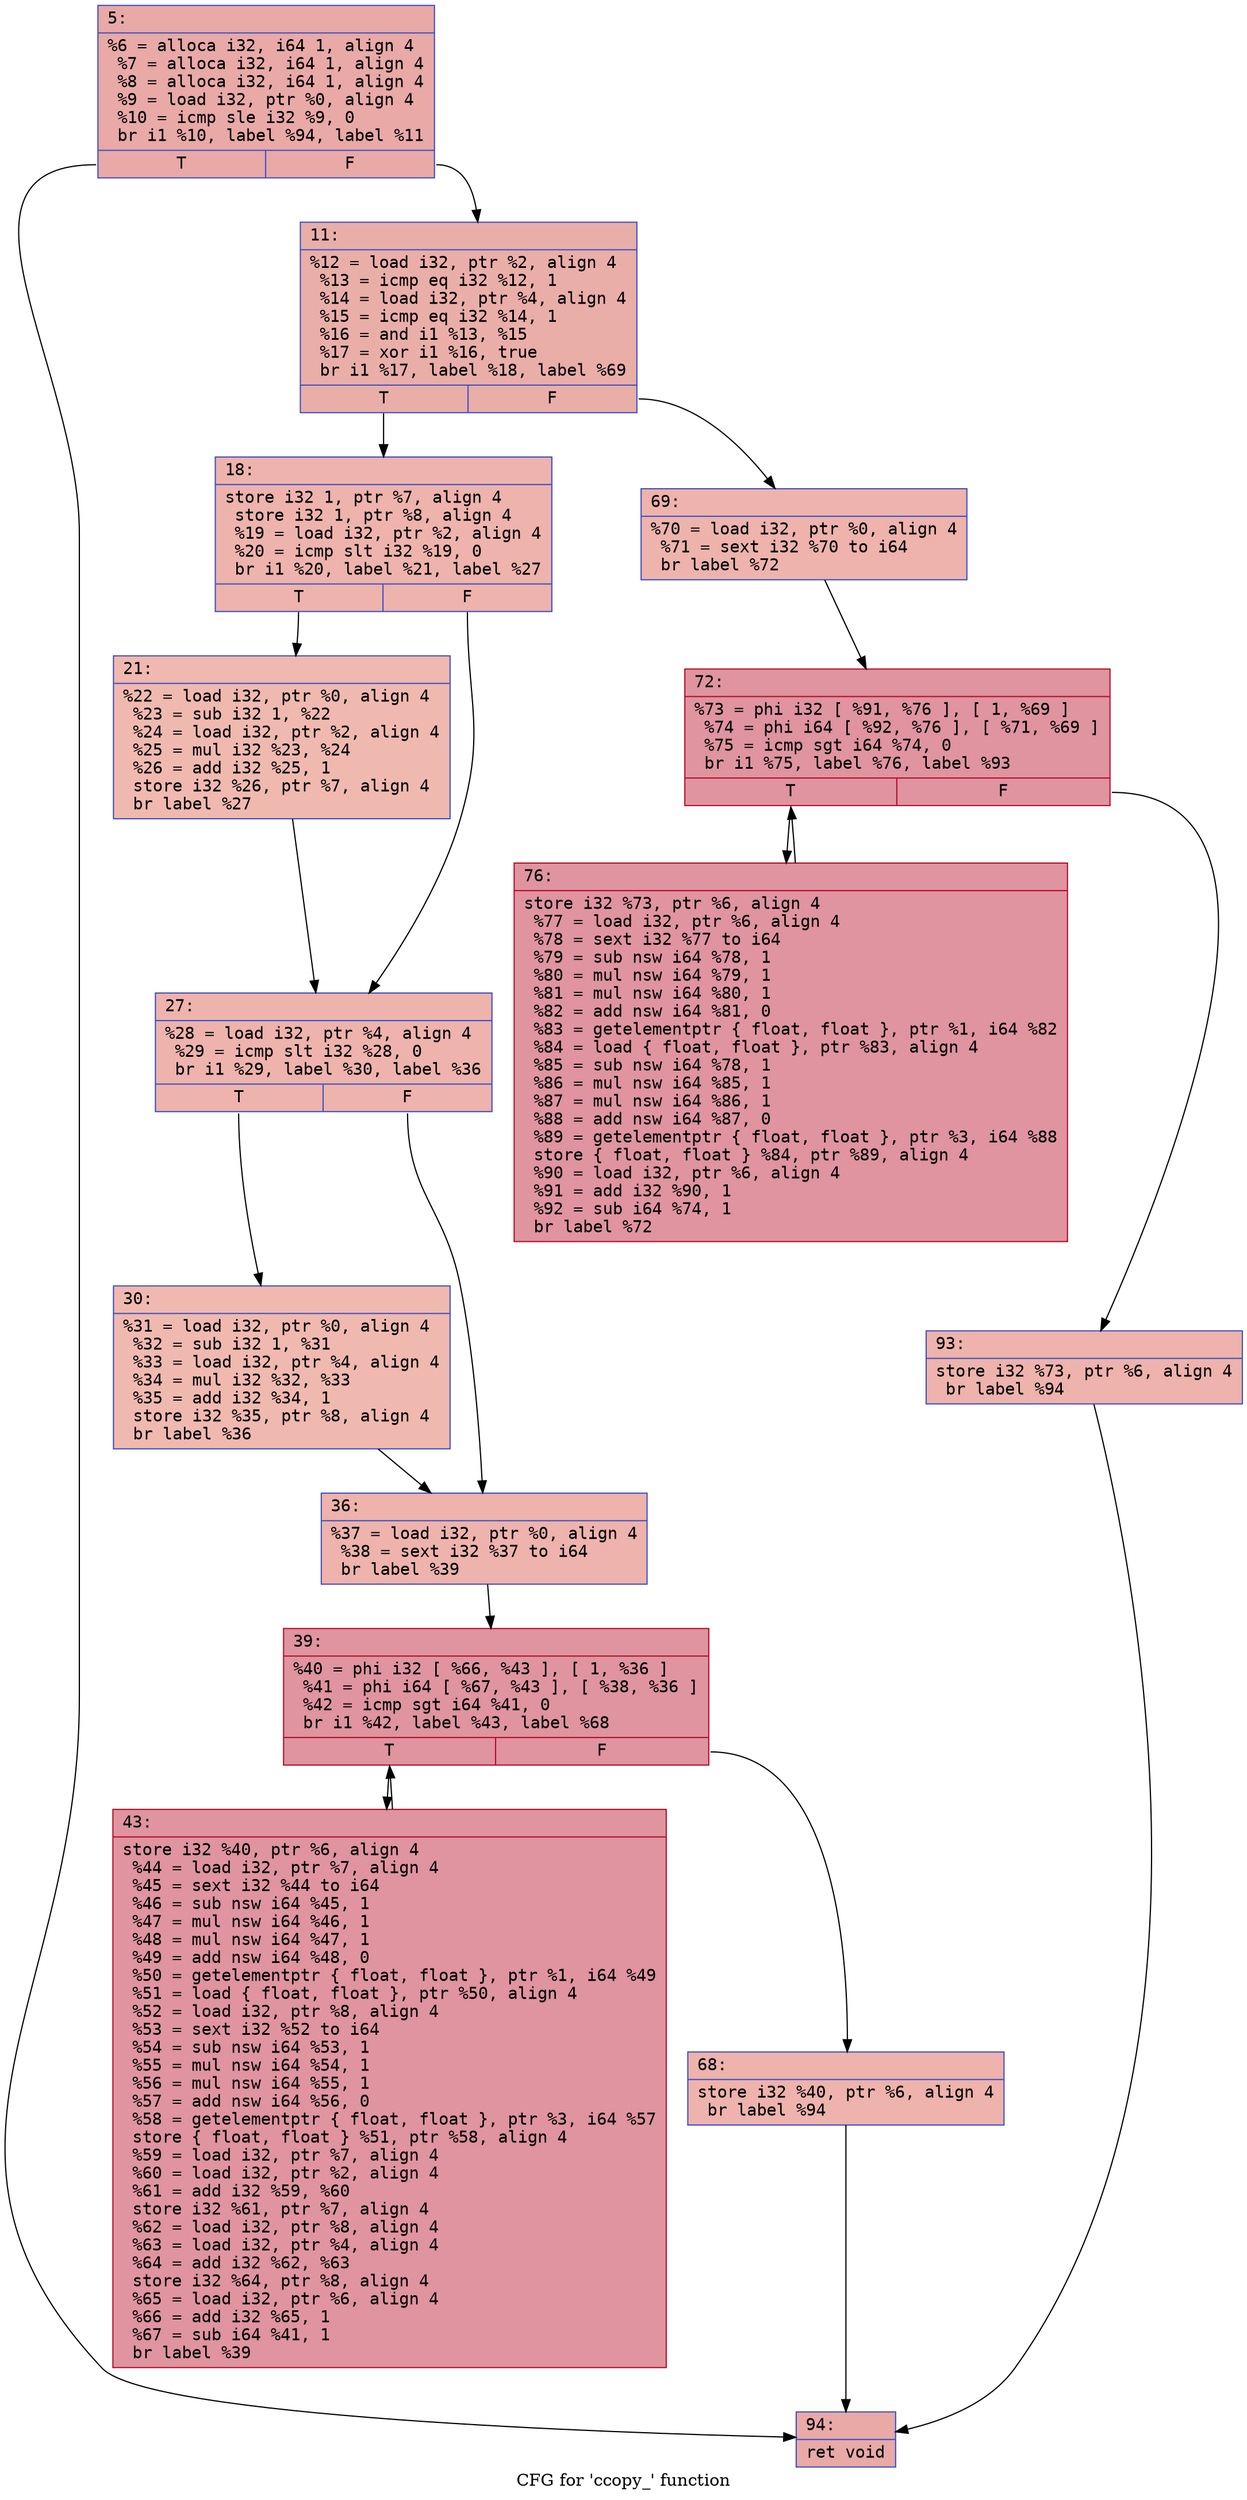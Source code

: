 digraph "CFG for 'ccopy_' function" {
	label="CFG for 'ccopy_' function";

	Node0x55ee0fa7d490 [shape=record,color="#3d50c3ff", style=filled, fillcolor="#ca3b3770" fontname="Courier",label="{5:\l|  %6 = alloca i32, i64 1, align 4\l  %7 = alloca i32, i64 1, align 4\l  %8 = alloca i32, i64 1, align 4\l  %9 = load i32, ptr %0, align 4\l  %10 = icmp sle i32 %9, 0\l  br i1 %10, label %94, label %11\l|{<s0>T|<s1>F}}"];
	Node0x55ee0fa7d490:s0 -> Node0x55ee0fa7dd30[tooltip="5 -> 94\nProbability 50.00%" ];
	Node0x55ee0fa7d490:s1 -> Node0x55ee0fa7dd80[tooltip="5 -> 11\nProbability 50.00%" ];
	Node0x55ee0fa7dd80 [shape=record,color="#3d50c3ff", style=filled, fillcolor="#d0473d70" fontname="Courier",label="{11:\l|  %12 = load i32, ptr %2, align 4\l  %13 = icmp eq i32 %12, 1\l  %14 = load i32, ptr %4, align 4\l  %15 = icmp eq i32 %14, 1\l  %16 = and i1 %13, %15\l  %17 = xor i1 %16, true\l  br i1 %17, label %18, label %69\l|{<s0>T|<s1>F}}"];
	Node0x55ee0fa7dd80:s0 -> Node0x55ee0fa7e1c0[tooltip="11 -> 18\nProbability 50.00%" ];
	Node0x55ee0fa7dd80:s1 -> Node0x55ee0fa7e210[tooltip="11 -> 69\nProbability 50.00%" ];
	Node0x55ee0fa7e1c0 [shape=record,color="#3d50c3ff", style=filled, fillcolor="#d6524470" fontname="Courier",label="{18:\l|  store i32 1, ptr %7, align 4\l  store i32 1, ptr %8, align 4\l  %19 = load i32, ptr %2, align 4\l  %20 = icmp slt i32 %19, 0\l  br i1 %20, label %21, label %27\l|{<s0>T|<s1>F}}"];
	Node0x55ee0fa7e1c0:s0 -> Node0x55ee0fa7ff30[tooltip="18 -> 21\nProbability 37.50%" ];
	Node0x55ee0fa7e1c0:s1 -> Node0x55ee0fa7ff80[tooltip="18 -> 27\nProbability 62.50%" ];
	Node0x55ee0fa7ff30 [shape=record,color="#3d50c3ff", style=filled, fillcolor="#de614d70" fontname="Courier",label="{21:\l|  %22 = load i32, ptr %0, align 4\l  %23 = sub i32 1, %22\l  %24 = load i32, ptr %2, align 4\l  %25 = mul i32 %23, %24\l  %26 = add i32 %25, 1\l  store i32 %26, ptr %7, align 4\l  br label %27\l}"];
	Node0x55ee0fa7ff30 -> Node0x55ee0fa7ff80[tooltip="21 -> 27\nProbability 100.00%" ];
	Node0x55ee0fa7ff80 [shape=record,color="#3d50c3ff", style=filled, fillcolor="#d6524470" fontname="Courier",label="{27:\l|  %28 = load i32, ptr %4, align 4\l  %29 = icmp slt i32 %28, 0\l  br i1 %29, label %30, label %36\l|{<s0>T|<s1>F}}"];
	Node0x55ee0fa7ff80:s0 -> Node0x55ee0fa80550[tooltip="27 -> 30\nProbability 37.50%" ];
	Node0x55ee0fa7ff80:s1 -> Node0x55ee0fa805a0[tooltip="27 -> 36\nProbability 62.50%" ];
	Node0x55ee0fa80550 [shape=record,color="#3d50c3ff", style=filled, fillcolor="#de614d70" fontname="Courier",label="{30:\l|  %31 = load i32, ptr %0, align 4\l  %32 = sub i32 1, %31\l  %33 = load i32, ptr %4, align 4\l  %34 = mul i32 %32, %33\l  %35 = add i32 %34, 1\l  store i32 %35, ptr %8, align 4\l  br label %36\l}"];
	Node0x55ee0fa80550 -> Node0x55ee0fa805a0[tooltip="30 -> 36\nProbability 100.00%" ];
	Node0x55ee0fa805a0 [shape=record,color="#3d50c3ff", style=filled, fillcolor="#d6524470" fontname="Courier",label="{36:\l|  %37 = load i32, ptr %0, align 4\l  %38 = sext i32 %37 to i64\l  br label %39\l}"];
	Node0x55ee0fa805a0 -> Node0x55ee0fa80b50[tooltip="36 -> 39\nProbability 100.00%" ];
	Node0x55ee0fa80b50 [shape=record,color="#b70d28ff", style=filled, fillcolor="#b70d2870" fontname="Courier",label="{39:\l|  %40 = phi i32 [ %66, %43 ], [ 1, %36 ]\l  %41 = phi i64 [ %67, %43 ], [ %38, %36 ]\l  %42 = icmp sgt i64 %41, 0\l  br i1 %42, label %43, label %68\l|{<s0>T|<s1>F}}"];
	Node0x55ee0fa80b50:s0 -> Node0x55ee0fa80c10[tooltip="39 -> 43\nProbability 96.88%" ];
	Node0x55ee0fa80b50:s1 -> Node0x55ee0fa80e70[tooltip="39 -> 68\nProbability 3.12%" ];
	Node0x55ee0fa80c10 [shape=record,color="#b70d28ff", style=filled, fillcolor="#b70d2870" fontname="Courier",label="{43:\l|  store i32 %40, ptr %6, align 4\l  %44 = load i32, ptr %7, align 4\l  %45 = sext i32 %44 to i64\l  %46 = sub nsw i64 %45, 1\l  %47 = mul nsw i64 %46, 1\l  %48 = mul nsw i64 %47, 1\l  %49 = add nsw i64 %48, 0\l  %50 = getelementptr \{ float, float \}, ptr %1, i64 %49\l  %51 = load \{ float, float \}, ptr %50, align 4\l  %52 = load i32, ptr %8, align 4\l  %53 = sext i32 %52 to i64\l  %54 = sub nsw i64 %53, 1\l  %55 = mul nsw i64 %54, 1\l  %56 = mul nsw i64 %55, 1\l  %57 = add nsw i64 %56, 0\l  %58 = getelementptr \{ float, float \}, ptr %3, i64 %57\l  store \{ float, float \} %51, ptr %58, align 4\l  %59 = load i32, ptr %7, align 4\l  %60 = load i32, ptr %2, align 4\l  %61 = add i32 %59, %60\l  store i32 %61, ptr %7, align 4\l  %62 = load i32, ptr %8, align 4\l  %63 = load i32, ptr %4, align 4\l  %64 = add i32 %62, %63\l  store i32 %64, ptr %8, align 4\l  %65 = load i32, ptr %6, align 4\l  %66 = add i32 %65, 1\l  %67 = sub i64 %41, 1\l  br label %39\l}"];
	Node0x55ee0fa80c10 -> Node0x55ee0fa80b50[tooltip="43 -> 39\nProbability 100.00%" ];
	Node0x55ee0fa80e70 [shape=record,color="#3d50c3ff", style=filled, fillcolor="#d6524470" fontname="Courier",label="{68:\l|  store i32 %40, ptr %6, align 4\l  br label %94\l}"];
	Node0x55ee0fa80e70 -> Node0x55ee0fa7dd30[tooltip="68 -> 94\nProbability 100.00%" ];
	Node0x55ee0fa7e210 [shape=record,color="#3d50c3ff", style=filled, fillcolor="#d6524470" fontname="Courier",label="{69:\l|  %70 = load i32, ptr %0, align 4\l  %71 = sext i32 %70 to i64\l  br label %72\l}"];
	Node0x55ee0fa7e210 -> Node0x55ee0fa82950[tooltip="69 -> 72\nProbability 100.00%" ];
	Node0x55ee0fa82950 [shape=record,color="#b70d28ff", style=filled, fillcolor="#b70d2870" fontname="Courier",label="{72:\l|  %73 = phi i32 [ %91, %76 ], [ 1, %69 ]\l  %74 = phi i64 [ %92, %76 ], [ %71, %69 ]\l  %75 = icmp sgt i64 %74, 0\l  br i1 %75, label %76, label %93\l|{<s0>T|<s1>F}}"];
	Node0x55ee0fa82950:s0 -> Node0x55ee0fa82a10[tooltip="72 -> 76\nProbability 96.88%" ];
	Node0x55ee0fa82950:s1 -> Node0x55ee0fa82c70[tooltip="72 -> 93\nProbability 3.12%" ];
	Node0x55ee0fa82a10 [shape=record,color="#b70d28ff", style=filled, fillcolor="#b70d2870" fontname="Courier",label="{76:\l|  store i32 %73, ptr %6, align 4\l  %77 = load i32, ptr %6, align 4\l  %78 = sext i32 %77 to i64\l  %79 = sub nsw i64 %78, 1\l  %80 = mul nsw i64 %79, 1\l  %81 = mul nsw i64 %80, 1\l  %82 = add nsw i64 %81, 0\l  %83 = getelementptr \{ float, float \}, ptr %1, i64 %82\l  %84 = load \{ float, float \}, ptr %83, align 4\l  %85 = sub nsw i64 %78, 1\l  %86 = mul nsw i64 %85, 1\l  %87 = mul nsw i64 %86, 1\l  %88 = add nsw i64 %87, 0\l  %89 = getelementptr \{ float, float \}, ptr %3, i64 %88\l  store \{ float, float \} %84, ptr %89, align 4\l  %90 = load i32, ptr %6, align 4\l  %91 = add i32 %90, 1\l  %92 = sub i64 %74, 1\l  br label %72\l}"];
	Node0x55ee0fa82a10 -> Node0x55ee0fa82950[tooltip="76 -> 72\nProbability 100.00%" ];
	Node0x55ee0fa82c70 [shape=record,color="#3d50c3ff", style=filled, fillcolor="#d6524470" fontname="Courier",label="{93:\l|  store i32 %73, ptr %6, align 4\l  br label %94\l}"];
	Node0x55ee0fa82c70 -> Node0x55ee0fa7dd30[tooltip="93 -> 94\nProbability 100.00%" ];
	Node0x55ee0fa7dd30 [shape=record,color="#3d50c3ff", style=filled, fillcolor="#ca3b3770" fontname="Courier",label="{94:\l|  ret void\l}"];
}

